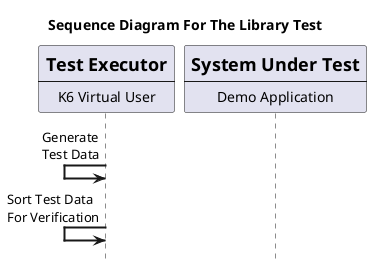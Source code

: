 @startuml library-test
skinparam sequenceArrowThickness 2
skinparam responseMessageBelowArrow true
hide footbox

title Sequence Diagram For The Library Test

participant exec[
    = Test Executor
    ----
    K6 Virtual User
]

participant sut [
    = System Under Test
    ----
    Demo Application
]



exec <- exec: Generate\nTest Data
exec <- exec: Sort Test Data\nFor Verification



@enduml